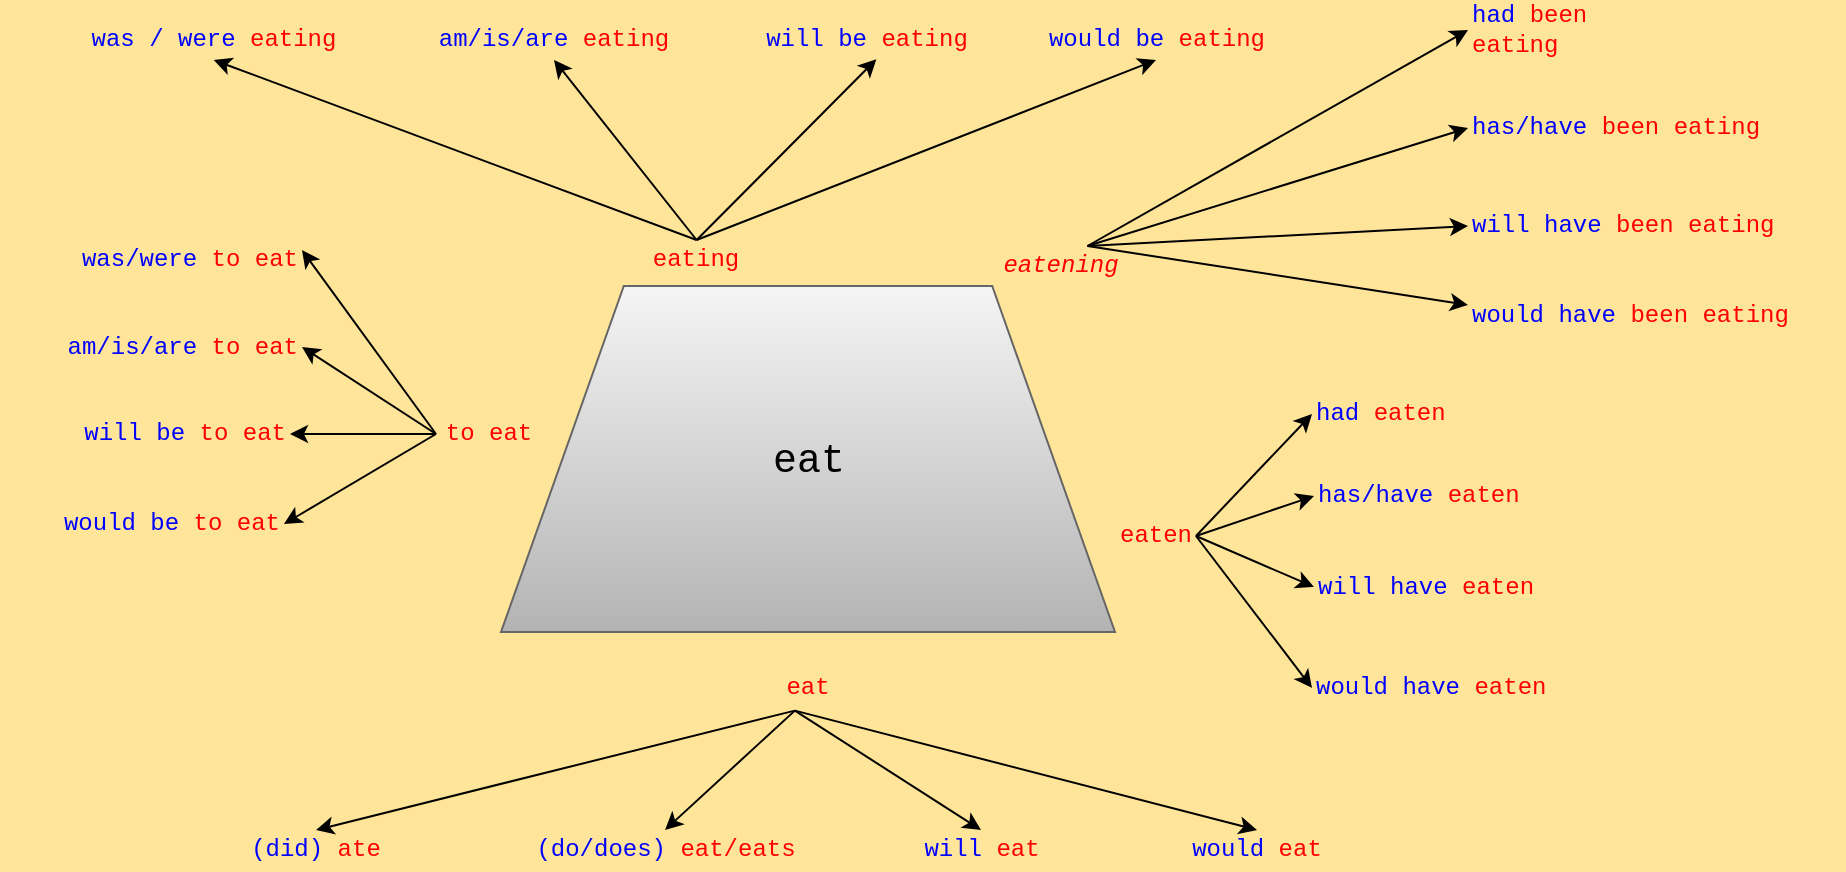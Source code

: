 <mxfile version="10.6.6" type="github"><diagram id="vncSIWj6mcRNydPwZYFD" name="Page-1"><mxGraphModel dx="1382" dy="646" grid="0" gridSize="10" guides="1" tooltips="1" connect="1" arrows="1" fold="1" page="0" pageScale="1" pageWidth="1100" pageHeight="850" background="#FFE599" math="0" shadow="0"><root><mxCell id="0"/><mxCell id="1" parent="0"/><mxCell id="uH9MuqAtOdv0WofB3IrI-48" style="edgeStyle=none;rounded=0;orthogonalLoop=1;jettySize=auto;html=1;entryX=0;entryY=0.5;entryDx=0;entryDy=0;fontFamily=Courier New;exitX=0.75;exitY=0;exitDx=0;exitDy=0;align=left;" edge="1" parent="1" source="uH9MuqAtOdv0WofB3IrI-56" target="uH9MuqAtOdv0WofB3IrI-43"><mxGeometry relative="1" as="geometry"><mxPoint x="460" y="235" as="sourcePoint"/></mxGeometry></mxCell><mxCell id="uH9MuqAtOdv0WofB3IrI-49" style="edgeStyle=none;rounded=0;orthogonalLoop=1;jettySize=auto;html=1;exitX=0.75;exitY=0;exitDx=0;exitDy=0;entryX=0;entryY=0.5;entryDx=0;entryDy=0;fontFamily=Courier New;align=left;" edge="1" parent="1" source="uH9MuqAtOdv0WofB3IrI-56" target="uH9MuqAtOdv0WofB3IrI-44"><mxGeometry relative="1" as="geometry"/></mxCell><mxCell id="uH9MuqAtOdv0WofB3IrI-50" style="edgeStyle=none;rounded=0;orthogonalLoop=1;jettySize=auto;html=1;entryX=0;entryY=0.5;entryDx=0;entryDy=0;exitX=0.75;exitY=0;exitDx=0;exitDy=0;fontFamily=Courier New;align=left;" edge="1" parent="1" source="uH9MuqAtOdv0WofB3IrI-56" target="uH9MuqAtOdv0WofB3IrI-45"><mxGeometry relative="1" as="geometry"/></mxCell><mxCell id="uH9MuqAtOdv0WofB3IrI-51" style="edgeStyle=none;rounded=0;orthogonalLoop=1;jettySize=auto;html=1;entryX=0;entryY=0.25;entryDx=0;entryDy=0;exitX=0.75;exitY=0;exitDx=0;exitDy=0;fontFamily=Courier New;align=left;" edge="1" parent="1" source="uH9MuqAtOdv0WofB3IrI-56" target="uH9MuqAtOdv0WofB3IrI-46"><mxGeometry relative="1" as="geometry"/></mxCell><mxCell id="uH9MuqAtOdv0WofB3IrI-1" value="&lt;font style=&quot;font-size: 20px&quot;&gt;eat&lt;/font&gt;" style="shape=trapezoid;perimeter=trapezoidPerimeter;whiteSpace=wrap;html=1;fillColor=#f5f5f5;strokeColor=#666666;gradientColor=#b3b3b3;fontFamily=Courier New;align=center;" vertex="1" parent="1"><mxGeometry x="226.5" y="271" width="307" height="173" as="geometry"/></mxCell><mxCell id="uH9MuqAtOdv0WofB3IrI-43" value="&lt;font color=&quot;#0000FF&quot;&gt;had&lt;/font&gt; &lt;font color=&quot;#FF0000&quot;&gt;been eating&lt;/font&gt;" style="text;html=1;strokeColor=none;fillColor=none;align=left;verticalAlign=middle;whiteSpace=wrap;rounded=0;fontFamily=Courier New;" vertex="1" parent="1"><mxGeometry x="710" y="133" width="110" height="20" as="geometry"/></mxCell><mxCell id="uH9MuqAtOdv0WofB3IrI-44" value="&lt;font color=&quot;#0000FF&quot;&gt;has/have&lt;/font&gt; &lt;font color=&quot;#FF0000&quot;&gt;been eating&lt;/font&gt;" style="text;html=1;strokeColor=none;fillColor=none;align=left;verticalAlign=middle;whiteSpace=wrap;rounded=0;fontFamily=Courier New;" vertex="1" parent="1"><mxGeometry x="710" y="182" width="163" height="20" as="geometry"/></mxCell><mxCell id="uH9MuqAtOdv0WofB3IrI-45" value="&lt;font color=&quot;#0000FF&quot;&gt;will have&lt;/font&gt; &lt;font color=&quot;#FF0000&quot;&gt;been eating&lt;/font&gt;" style="text;html=1;strokeColor=none;fillColor=none;align=left;verticalAlign=middle;whiteSpace=wrap;rounded=0;fontFamily=Courier New;" vertex="1" parent="1"><mxGeometry x="710" y="231" width="169" height="20" as="geometry"/></mxCell><mxCell id="uH9MuqAtOdv0WofB3IrI-46" value="&lt;font color=&quot;#0000FF&quot;&gt;would have&lt;/font&gt; &lt;font color=&quot;#FF0000&quot;&gt;been eating&lt;/font&gt;" style="text;html=1;strokeColor=none;fillColor=none;align=left;verticalAlign=middle;whiteSpace=wrap;rounded=0;fontFamily=Courier New;" vertex="1" parent="1"><mxGeometry x="710" y="275.5" width="188" height="20" as="geometry"/></mxCell><mxCell id="uH9MuqAtOdv0WofB3IrI-56" value="eatening" style="text;html=1;strokeColor=none;fillColor=none;align=center;verticalAlign=middle;whiteSpace=wrap;rounded=0;fontColor=#FF0000;fontStyle=2;fontFamily=Courier New;" vertex="1" parent="1"><mxGeometry x="478.5" y="251" width="55" height="20" as="geometry"/></mxCell><mxCell id="uH9MuqAtOdv0WofB3IrI-5" value="to eat" style="text;html=1;strokeColor=none;fillColor=none;align=center;verticalAlign=middle;whiteSpace=wrap;rounded=0;fontColor=#FF0000;fontFamily=Courier New;" vertex="1" parent="1"><mxGeometry x="194" y="335" width="53" height="20" as="geometry"/></mxCell><mxCell id="uH9MuqAtOdv0WofB3IrI-26" value="&lt;font color=&quot;#0000FF&quot;&gt;was/were&lt;/font&gt; &lt;font color=&quot;#FF0000&quot;&gt;to eat&lt;/font&gt;" style="text;html=1;strokeColor=none;fillColor=none;align=right;verticalAlign=middle;whiteSpace=wrap;rounded=0;fontFamily=Courier New;" vertex="1" parent="1"><mxGeometry x="-24" y="248" width="151" height="20" as="geometry"/></mxCell><mxCell id="uH9MuqAtOdv0WofB3IrI-38" style="edgeStyle=none;rounded=0;orthogonalLoop=1;jettySize=auto;html=1;entryX=1;entryY=0.25;entryDx=0;entryDy=0;exitX=0;exitY=0.5;exitDx=0;exitDy=0;fontFamily=Courier New;align=left;" edge="1" parent="1" source="uH9MuqAtOdv0WofB3IrI-5" target="uH9MuqAtOdv0WofB3IrI-26"><mxGeometry relative="1" as="geometry"/></mxCell><mxCell id="uH9MuqAtOdv0WofB3IrI-27" value="&lt;font color=&quot;#0000FF&quot;&gt;am/is/are&lt;/font&gt; &lt;font color=&quot;#FF0000&quot;&gt;to eat&lt;/font&gt;" style="text;html=1;strokeColor=none;fillColor=none;align=right;verticalAlign=middle;whiteSpace=wrap;rounded=0;fontFamily=Courier New;" vertex="1" parent="1"><mxGeometry x="-10" y="291.5" width="137" height="20" as="geometry"/></mxCell><mxCell id="uH9MuqAtOdv0WofB3IrI-39" style="edgeStyle=none;rounded=0;orthogonalLoop=1;jettySize=auto;html=1;entryX=1;entryY=0.5;entryDx=0;entryDy=0;exitX=0;exitY=0.5;exitDx=0;exitDy=0;fontFamily=Courier New;align=left;" edge="1" parent="1" source="uH9MuqAtOdv0WofB3IrI-5" target="uH9MuqAtOdv0WofB3IrI-27"><mxGeometry relative="1" as="geometry"/></mxCell><mxCell id="uH9MuqAtOdv0WofB3IrI-28" value="&lt;font color=&quot;#0000FF&quot;&gt;will be&lt;/font&gt; &lt;font color=&quot;#FF0000&quot;&gt;to eat&lt;/font&gt;" style="text;html=1;strokeColor=none;fillColor=none;align=right;verticalAlign=middle;whiteSpace=wrap;rounded=0;fontFamily=Courier New;" vertex="1" parent="1"><mxGeometry x="11" y="335" width="110" height="20" as="geometry"/></mxCell><mxCell id="uH9MuqAtOdv0WofB3IrI-40" style="edgeStyle=none;rounded=0;orthogonalLoop=1;jettySize=auto;html=1;entryX=1;entryY=0.5;entryDx=0;entryDy=0;exitX=0;exitY=0.5;exitDx=0;exitDy=0;fontFamily=Courier New;align=left;" edge="1" parent="1" source="uH9MuqAtOdv0WofB3IrI-5" target="uH9MuqAtOdv0WofB3IrI-28"><mxGeometry relative="1" as="geometry"/></mxCell><mxCell id="uH9MuqAtOdv0WofB3IrI-29" value="&lt;font color=&quot;#0000FF&quot;&gt;would be&lt;/font&gt; &lt;font color=&quot;#FF0000&quot;&gt;to eat&lt;/font&gt;" style="text;html=1;strokeColor=none;fillColor=none;align=right;verticalAlign=middle;whiteSpace=wrap;rounded=0;fontFamily=Courier New;" vertex="1" parent="1"><mxGeometry x="-17" y="380" width="135" height="20" as="geometry"/></mxCell><mxCell id="uH9MuqAtOdv0WofB3IrI-41" style="edgeStyle=none;rounded=0;orthogonalLoop=1;jettySize=auto;html=1;exitX=0;exitY=0.5;exitDx=0;exitDy=0;entryX=1;entryY=0.5;entryDx=0;entryDy=0;fontFamily=Courier New;align=left;" edge="1" parent="1" source="uH9MuqAtOdv0WofB3IrI-5" target="uH9MuqAtOdv0WofB3IrI-29"><mxGeometry relative="1" as="geometry"><mxPoint x="170" y="390" as="targetPoint"/></mxGeometry></mxCell><mxCell id="uH9MuqAtOdv0WofB3IrI-3" value="eating" style="text;html=1;strokeColor=none;fillColor=none;align=center;verticalAlign=middle;whiteSpace=wrap;rounded=0;fontColor=#FF0000;fontFamily=Courier New;" vertex="1" parent="1"><mxGeometry x="304.174" y="248" width="40.261" height="20" as="geometry"/></mxCell><mxCell id="uH9MuqAtOdv0WofB3IrI-22" value="&lt;font color=&quot;#0000FF&quot;&gt;was / were&lt;/font&gt; &lt;font color=&quot;#FF0000&quot;&gt;eating&lt;/font&gt;" style="text;html=1;strokeColor=none;fillColor=none;align=center;verticalAlign=middle;whiteSpace=wrap;rounded=0;fontFamily=Courier New;" vertex="1" parent="1"><mxGeometry x="14.902" y="138" width="135.88" height="20" as="geometry"/></mxCell><mxCell id="uH9MuqAtOdv0WofB3IrI-34" style="edgeStyle=none;rounded=0;orthogonalLoop=1;jettySize=auto;html=1;entryX=0.5;entryY=1;entryDx=0;entryDy=0;exitX=0.5;exitY=0;exitDx=0;exitDy=0;fontFamily=Courier New;align=left;" edge="1" parent="1" source="uH9MuqAtOdv0WofB3IrI-3" target="uH9MuqAtOdv0WofB3IrI-22"><mxGeometry relative="1" as="geometry"/></mxCell><mxCell id="uH9MuqAtOdv0WofB3IrI-23" value="&lt;font color=&quot;#0000FF&quot;&gt;am/is/are&lt;/font&gt; &lt;font color=&quot;#FF0000&quot;&gt;eating&lt;/font&gt;" style="text;html=1;strokeColor=none;fillColor=none;align=center;verticalAlign=middle;whiteSpace=wrap;rounded=0;fontFamily=Courier New;" vertex="1" parent="1"><mxGeometry x="185" y="138" width="136" height="20" as="geometry"/></mxCell><mxCell id="uH9MuqAtOdv0WofB3IrI-35" style="edgeStyle=none;rounded=0;orthogonalLoop=1;jettySize=auto;html=1;entryX=0.5;entryY=1;entryDx=0;entryDy=0;exitX=0.5;exitY=0;exitDx=0;exitDy=0;fontFamily=Courier New;align=left;" edge="1" parent="1" source="uH9MuqAtOdv0WofB3IrI-3" target="uH9MuqAtOdv0WofB3IrI-23"><mxGeometry relative="1" as="geometry"/></mxCell><mxCell id="uH9MuqAtOdv0WofB3IrI-24" value="&lt;font color=&quot;#0000FF&quot;&gt;will be&lt;/font&gt; &lt;font color=&quot;#FF0000&quot;&gt;eating&lt;/font&gt;" style="text;html=1;strokeColor=none;fillColor=none;align=center;verticalAlign=middle;whiteSpace=wrap;rounded=0;fontFamily=Courier New;" vertex="1" parent="1"><mxGeometry x="351.5" y="138" width="115" height="20" as="geometry"/></mxCell><mxCell id="uH9MuqAtOdv0WofB3IrI-36" style="edgeStyle=none;rounded=0;orthogonalLoop=1;jettySize=auto;html=1;exitX=0.5;exitY=0;exitDx=0;exitDy=0;entryX=0.545;entryY=0.981;entryDx=0;entryDy=0;entryPerimeter=0;fontFamily=Courier New;align=left;" edge="1" parent="1" source="uH9MuqAtOdv0WofB3IrI-3" target="uH9MuqAtOdv0WofB3IrI-24"><mxGeometry relative="1" as="geometry"/></mxCell><mxCell id="uH9MuqAtOdv0WofB3IrI-25" value="&lt;font color=&quot;#0000FF&quot;&gt;would be&lt;/font&gt; &lt;font color=&quot;#FF0000&quot;&gt;eating&lt;/font&gt;" style="text;html=1;strokeColor=none;fillColor=none;align=center;verticalAlign=middle;whiteSpace=wrap;rounded=0;fontFamily=Courier New;" vertex="1" parent="1"><mxGeometry x="488.5" y="138" width="131" height="20" as="geometry"/></mxCell><mxCell id="uH9MuqAtOdv0WofB3IrI-37" style="edgeStyle=none;rounded=0;orthogonalLoop=1;jettySize=auto;html=1;entryX=0.5;entryY=1;entryDx=0;entryDy=0;exitX=0.5;exitY=0;exitDx=0;exitDy=0;fontFamily=Courier New;align=left;" edge="1" parent="1" source="uH9MuqAtOdv0WofB3IrI-3" target="uH9MuqAtOdv0WofB3IrI-25"><mxGeometry relative="1" as="geometry"/></mxCell><mxCell id="uH9MuqAtOdv0WofB3IrI-2" value="eat" style="text;html=1;strokeColor=none;fillColor=none;align=center;verticalAlign=middle;whiteSpace=wrap;rounded=0;fontColor=#FF0000;fontFamily=Courier New;" vertex="1" parent="1"><mxGeometry x="360" y="462" width="40" height="20" as="geometry"/></mxCell><mxCell id="uH9MuqAtOdv0WofB3IrI-7" value="&lt;font color=&quot;#0000FF&quot;&gt;(did)&lt;/font&gt; &lt;font color=&quot;#FF0000&quot;&gt;ate&lt;/font&gt;" style="text;html=1;strokeColor=none;fillColor=none;align=center;verticalAlign=middle;whiteSpace=wrap;rounded=0;fontFamily=Courier New;" vertex="1" parent="1"><mxGeometry x="92" y="543" width="84" height="20" as="geometry"/></mxCell><mxCell id="uH9MuqAtOdv0WofB3IrI-11" style="rounded=0;orthogonalLoop=1;jettySize=auto;html=1;exitX=0.5;exitY=1;exitDx=0;exitDy=0;entryX=0.5;entryY=0;entryDx=0;entryDy=0;fontFamily=Courier New;align=left;" edge="1" parent="1" target="uH9MuqAtOdv0WofB3IrI-7"><mxGeometry relative="1" as="geometry"><mxPoint x="373.431" y="483.31" as="sourcePoint"/></mxGeometry></mxCell><mxCell id="uH9MuqAtOdv0WofB3IrI-8" value="&lt;font color=&quot;#0000FF&quot;&gt;(do/does)&lt;/font&gt; &lt;font color=&quot;#FF0000&quot;&gt;eat/eats&lt;/font&gt;" style="text;html=1;strokeColor=none;fillColor=none;align=center;verticalAlign=middle;whiteSpace=wrap;rounded=0;fontFamily=Courier New;" vertex="1" parent="1"><mxGeometry x="233.5" y="543" width="150" height="20" as="geometry"/></mxCell><mxCell id="uH9MuqAtOdv0WofB3IrI-12" style="edgeStyle=none;rounded=0;orthogonalLoop=1;jettySize=auto;html=1;exitX=0.5;exitY=1;exitDx=0;exitDy=0;entryX=0.5;entryY=0;entryDx=0;entryDy=0;fontFamily=Courier New;align=left;" edge="1" parent="1" target="uH9MuqAtOdv0WofB3IrI-8"><mxGeometry relative="1" as="geometry"><mxPoint x="373.431" y="483.31" as="sourcePoint"/></mxGeometry></mxCell><mxCell id="uH9MuqAtOdv0WofB3IrI-9" value="&lt;font color=&quot;#0000FF&quot;&gt;will&lt;/font&gt; &lt;font color=&quot;#FF0000&quot;&gt;eat&lt;/font&gt;" style="text;html=1;strokeColor=none;fillColor=none;align=center;verticalAlign=middle;whiteSpace=wrap;rounded=0;fontFamily=Courier New;" vertex="1" parent="1"><mxGeometry x="430.5" y="543" width="72" height="20" as="geometry"/></mxCell><mxCell id="uH9MuqAtOdv0WofB3IrI-13" style="edgeStyle=none;rounded=0;orthogonalLoop=1;jettySize=auto;html=1;exitX=0.5;exitY=1;exitDx=0;exitDy=0;entryX=0.5;entryY=0;entryDx=0;entryDy=0;fontFamily=Courier New;align=left;" edge="1" parent="1" target="uH9MuqAtOdv0WofB3IrI-9"><mxGeometry relative="1" as="geometry"><mxPoint x="373.431" y="483.31" as="sourcePoint"/></mxGeometry></mxCell><mxCell id="uH9MuqAtOdv0WofB3IrI-10" value="&lt;font color=&quot;#0000FF&quot;&gt;would&lt;/font&gt; &lt;font color=&quot;#FF0000&quot;&gt;eat&lt;/font&gt;" style="text;html=1;strokeColor=none;fillColor=none;align=center;verticalAlign=middle;whiteSpace=wrap;rounded=0;fontFamily=Courier New;" vertex="1" parent="1"><mxGeometry x="565" y="543" width="79" height="20" as="geometry"/></mxCell><mxCell id="uH9MuqAtOdv0WofB3IrI-14" style="edgeStyle=none;rounded=0;orthogonalLoop=1;jettySize=auto;html=1;exitX=0.5;exitY=1;exitDx=0;exitDy=0;entryX=0.5;entryY=0;entryDx=0;entryDy=0;fontFamily=Courier New;align=left;" edge="1" parent="1" target="uH9MuqAtOdv0WofB3IrI-10"><mxGeometry relative="1" as="geometry"><mxPoint x="373.431" y="483.31" as="sourcePoint"/></mxGeometry></mxCell><mxCell id="uH9MuqAtOdv0WofB3IrI-6" value="eaten" style="text;html=1;strokeColor=none;fillColor=none;align=left;verticalAlign=middle;whiteSpace=wrap;rounded=0;fontColor=#FF0000;fontFamily=Courier New;" vertex="1" parent="1"><mxGeometry x="534" y="386" width="40" height="20" as="geometry"/></mxCell><mxCell id="uH9MuqAtOdv0WofB3IrI-15" value="&lt;font color=&quot;#0000FF&quot;&gt;had&lt;/font&gt; &lt;font color=&quot;#FF0000&quot;&gt;eaten&lt;/font&gt;" style="text;html=1;strokeColor=none;fillColor=none;align=left;verticalAlign=middle;whiteSpace=wrap;rounded=0;fontFamily=Courier New;" vertex="1" parent="1"><mxGeometry x="632" y="325" width="70" height="20" as="geometry"/></mxCell><mxCell id="uH9MuqAtOdv0WofB3IrI-30" style="edgeStyle=none;rounded=0;orthogonalLoop=1;jettySize=auto;html=1;exitX=1;exitY=0.5;exitDx=0;exitDy=0;entryX=0;entryY=0.5;entryDx=0;entryDy=0;fontFamily=Courier New;align=left;" edge="1" parent="1" source="uH9MuqAtOdv0WofB3IrI-6" target="uH9MuqAtOdv0WofB3IrI-15"><mxGeometry relative="1" as="geometry"/></mxCell><mxCell id="uH9MuqAtOdv0WofB3IrI-16" value="&lt;font color=&quot;#0000FF&quot;&gt;has/have&lt;/font&gt; &lt;font color=&quot;#FF0000&quot;&gt;eaten&lt;/font&gt;" style="text;html=1;strokeColor=none;fillColor=none;align=left;verticalAlign=middle;whiteSpace=wrap;rounded=0;fontFamily=Courier New;" vertex="1" parent="1"><mxGeometry x="633" y="366" width="119" height="20" as="geometry"/></mxCell><mxCell id="uH9MuqAtOdv0WofB3IrI-31" style="edgeStyle=none;rounded=0;orthogonalLoop=1;jettySize=auto;html=1;entryX=0;entryY=0.5;entryDx=0;entryDy=0;exitX=1;exitY=0.5;exitDx=0;exitDy=0;fontFamily=Courier New;align=left;" edge="1" parent="1" source="uH9MuqAtOdv0WofB3IrI-6" target="uH9MuqAtOdv0WofB3IrI-16"><mxGeometry relative="1" as="geometry"/></mxCell><mxCell id="uH9MuqAtOdv0WofB3IrI-20" value="&lt;font color=&quot;#0000FF&quot;&gt;will have&lt;/font&gt; &lt;font color=&quot;#FF0000&quot;&gt;eaten&lt;/font&gt;" style="text;html=1;strokeColor=none;fillColor=none;align=left;verticalAlign=middle;whiteSpace=wrap;rounded=0;fontFamily=Courier New;" vertex="1" parent="1"><mxGeometry x="633" y="411.5" width="120" height="20" as="geometry"/></mxCell><mxCell id="uH9MuqAtOdv0WofB3IrI-32" style="edgeStyle=none;rounded=0;orthogonalLoop=1;jettySize=auto;html=1;entryX=0;entryY=0.5;entryDx=0;entryDy=0;exitX=1;exitY=0.5;exitDx=0;exitDy=0;fontFamily=Courier New;align=left;" edge="1" parent="1" source="uH9MuqAtOdv0WofB3IrI-6" target="uH9MuqAtOdv0WofB3IrI-20"><mxGeometry relative="1" as="geometry"/></mxCell><mxCell id="uH9MuqAtOdv0WofB3IrI-21" value="&lt;font color=&quot;#0000FF&quot;&gt;would have&lt;/font&gt; &lt;font color=&quot;#FF0000&quot;&gt;eaten&lt;/font&gt;" style="text;html=1;strokeColor=none;fillColor=none;align=left;verticalAlign=middle;whiteSpace=wrap;rounded=0;fontFamily=Courier New;" vertex="1" parent="1"><mxGeometry x="632" y="462" width="138" height="20" as="geometry"/></mxCell><mxCell id="uH9MuqAtOdv0WofB3IrI-33" style="edgeStyle=none;rounded=0;orthogonalLoop=1;jettySize=auto;html=1;entryX=0;entryY=0.5;entryDx=0;entryDy=0;exitX=1;exitY=0.5;exitDx=0;exitDy=0;fontFamily=Courier New;align=left;" edge="1" parent="1" source="uH9MuqAtOdv0WofB3IrI-6" target="uH9MuqAtOdv0WofB3IrI-21"><mxGeometry relative="1" as="geometry"/></mxCell><mxCell id="uH9MuqAtOdv0WofB3IrI-62" style="edgeStyle=none;rounded=0;orthogonalLoop=1;jettySize=auto;html=1;exitX=0.5;exitY=0;exitDx=0;exitDy=0;fontFamily=Courier New;fontColor=#FF0000;align=left;" edge="1" parent="1" source="uH9MuqAtOdv0WofB3IrI-10" target="uH9MuqAtOdv0WofB3IrI-10"><mxGeometry relative="1" as="geometry"/></mxCell></root></mxGraphModel></diagram></mxfile>